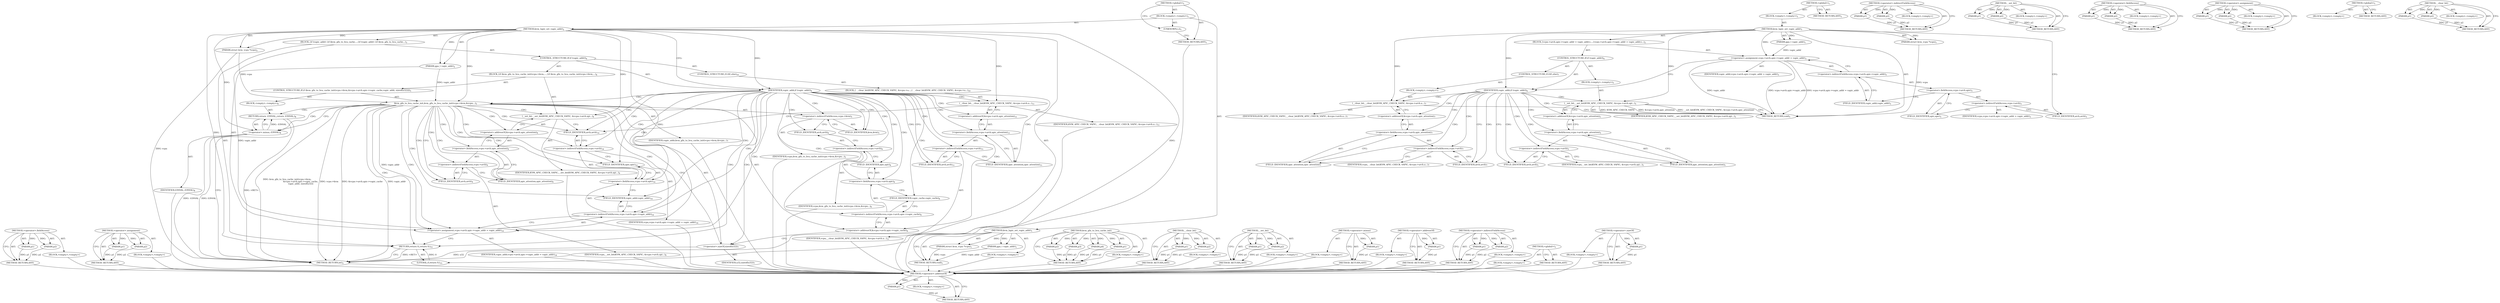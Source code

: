 digraph "&lt;operator&gt;.sizeOf" {
vulnerable_81 [label=<(METHOD,&lt;operator&gt;.addressOf)>];
vulnerable_82 [label=<(PARAM,p1)>];
vulnerable_83 [label=<(BLOCK,&lt;empty&gt;,&lt;empty&gt;)>];
vulnerable_84 [label=<(METHOD_RETURN,ANY)>];
vulnerable_6 [label=<(METHOD,&lt;global&gt;)<SUB>1</SUB>>];
vulnerable_7 [label=<(BLOCK,&lt;empty&gt;,&lt;empty&gt;)<SUB>1</SUB>>];
vulnerable_8 [label=<(METHOD,kvm_lapic_set_vapic_addr)<SUB>1</SUB>>];
vulnerable_9 [label=<(PARAM,struct kvm_vcpu *vcpu)<SUB>1</SUB>>];
vulnerable_10 [label=<(PARAM,gpa_t vapic_addr)<SUB>1</SUB>>];
vulnerable_11 [label=<(BLOCK,{
	vcpu-&gt;arch.apic-&gt;vapic_addr = vapic_addr;
	i...,{
	vcpu-&gt;arch.apic-&gt;vapic_addr = vapic_addr;
	i...)<SUB>2</SUB>>];
vulnerable_12 [label=<(&lt;operator&gt;.assignment,vcpu-&gt;arch.apic-&gt;vapic_addr = vapic_addr)<SUB>3</SUB>>];
vulnerable_13 [label=<(&lt;operator&gt;.indirectFieldAccess,vcpu-&gt;arch.apic-&gt;vapic_addr)<SUB>3</SUB>>];
vulnerable_14 [label=<(&lt;operator&gt;.fieldAccess,vcpu-&gt;arch.apic)<SUB>3</SUB>>];
vulnerable_15 [label=<(&lt;operator&gt;.indirectFieldAccess,vcpu-&gt;arch)<SUB>3</SUB>>];
vulnerable_16 [label=<(IDENTIFIER,vcpu,vcpu-&gt;arch.apic-&gt;vapic_addr = vapic_addr)<SUB>3</SUB>>];
vulnerable_17 [label=<(FIELD_IDENTIFIER,arch,arch)<SUB>3</SUB>>];
vulnerable_18 [label=<(FIELD_IDENTIFIER,apic,apic)<SUB>3</SUB>>];
vulnerable_19 [label=<(FIELD_IDENTIFIER,vapic_addr,vapic_addr)<SUB>3</SUB>>];
vulnerable_20 [label=<(IDENTIFIER,vapic_addr,vcpu-&gt;arch.apic-&gt;vapic_addr = vapic_addr)<SUB>3</SUB>>];
vulnerable_21 [label=<(CONTROL_STRUCTURE,IF,if (vapic_addr))<SUB>4</SUB>>];
vulnerable_22 [label=<(IDENTIFIER,vapic_addr,if (vapic_addr))<SUB>4</SUB>>];
vulnerable_23 [label=<(BLOCK,&lt;empty&gt;,&lt;empty&gt;)<SUB>5</SUB>>];
vulnerable_24 [label=<(__set_bit,__set_bit(KVM_APIC_CHECK_VAPIC, &amp;vcpu-&gt;arch.api...)<SUB>5</SUB>>];
vulnerable_25 [label=<(IDENTIFIER,KVM_APIC_CHECK_VAPIC,__set_bit(KVM_APIC_CHECK_VAPIC, &amp;vcpu-&gt;arch.api...)<SUB>5</SUB>>];
vulnerable_26 [label=<(&lt;operator&gt;.addressOf,&amp;vcpu-&gt;arch.apic_attention)<SUB>5</SUB>>];
vulnerable_27 [label=<(&lt;operator&gt;.fieldAccess,vcpu-&gt;arch.apic_attention)<SUB>5</SUB>>];
vulnerable_28 [label=<(&lt;operator&gt;.indirectFieldAccess,vcpu-&gt;arch)<SUB>5</SUB>>];
vulnerable_29 [label=<(IDENTIFIER,vcpu,__set_bit(KVM_APIC_CHECK_VAPIC, &amp;vcpu-&gt;arch.api...)<SUB>5</SUB>>];
vulnerable_30 [label=<(FIELD_IDENTIFIER,arch,arch)<SUB>5</SUB>>];
vulnerable_31 [label=<(FIELD_IDENTIFIER,apic_attention,apic_attention)<SUB>5</SUB>>];
vulnerable_32 [label=<(CONTROL_STRUCTURE,ELSE,else)<SUB>7</SUB>>];
vulnerable_33 [label=<(BLOCK,&lt;empty&gt;,&lt;empty&gt;)<SUB>7</SUB>>];
vulnerable_34 [label=<(__clear_bit,__clear_bit(KVM_APIC_CHECK_VAPIC, &amp;vcpu-&gt;arch.a...)<SUB>7</SUB>>];
vulnerable_35 [label=<(IDENTIFIER,KVM_APIC_CHECK_VAPIC,__clear_bit(KVM_APIC_CHECK_VAPIC, &amp;vcpu-&gt;arch.a...)<SUB>7</SUB>>];
vulnerable_36 [label=<(&lt;operator&gt;.addressOf,&amp;vcpu-&gt;arch.apic_attention)<SUB>7</SUB>>];
vulnerable_37 [label=<(&lt;operator&gt;.fieldAccess,vcpu-&gt;arch.apic_attention)<SUB>7</SUB>>];
vulnerable_38 [label=<(&lt;operator&gt;.indirectFieldAccess,vcpu-&gt;arch)<SUB>7</SUB>>];
vulnerable_39 [label=<(IDENTIFIER,vcpu,__clear_bit(KVM_APIC_CHECK_VAPIC, &amp;vcpu-&gt;arch.a...)<SUB>7</SUB>>];
vulnerable_40 [label=<(FIELD_IDENTIFIER,arch,arch)<SUB>7</SUB>>];
vulnerable_41 [label=<(FIELD_IDENTIFIER,apic_attention,apic_attention)<SUB>7</SUB>>];
vulnerable_42 [label=<(METHOD_RETURN,void)<SUB>1</SUB>>];
vulnerable_44 [label=<(METHOD_RETURN,ANY)<SUB>1</SUB>>];
vulnerable_66 [label=<(METHOD,&lt;operator&gt;.indirectFieldAccess)>];
vulnerable_67 [label=<(PARAM,p1)>];
vulnerable_68 [label=<(PARAM,p2)>];
vulnerable_69 [label=<(BLOCK,&lt;empty&gt;,&lt;empty&gt;)>];
vulnerable_70 [label=<(METHOD_RETURN,ANY)>];
vulnerable_76 [label=<(METHOD,__set_bit)>];
vulnerable_77 [label=<(PARAM,p1)>];
vulnerable_78 [label=<(PARAM,p2)>];
vulnerable_79 [label=<(BLOCK,&lt;empty&gt;,&lt;empty&gt;)>];
vulnerable_80 [label=<(METHOD_RETURN,ANY)>];
vulnerable_71 [label=<(METHOD,&lt;operator&gt;.fieldAccess)>];
vulnerable_72 [label=<(PARAM,p1)>];
vulnerable_73 [label=<(PARAM,p2)>];
vulnerable_74 [label=<(BLOCK,&lt;empty&gt;,&lt;empty&gt;)>];
vulnerable_75 [label=<(METHOD_RETURN,ANY)>];
vulnerable_61 [label=<(METHOD,&lt;operator&gt;.assignment)>];
vulnerable_62 [label=<(PARAM,p1)>];
vulnerable_63 [label=<(PARAM,p2)>];
vulnerable_64 [label=<(BLOCK,&lt;empty&gt;,&lt;empty&gt;)>];
vulnerable_65 [label=<(METHOD_RETURN,ANY)>];
vulnerable_55 [label=<(METHOD,&lt;global&gt;)<SUB>1</SUB>>];
vulnerable_56 [label=<(BLOCK,&lt;empty&gt;,&lt;empty&gt;)>];
vulnerable_57 [label=<(METHOD_RETURN,ANY)>];
vulnerable_85 [label=<(METHOD,__clear_bit)>];
vulnerable_86 [label=<(PARAM,p1)>];
vulnerable_87 [label=<(PARAM,p2)>];
vulnerable_88 [label=<(BLOCK,&lt;empty&gt;,&lt;empty&gt;)>];
vulnerable_89 [label=<(METHOD_RETURN,ANY)>];
fixed_110 [label=<(METHOD,&lt;operator&gt;.fieldAccess)>];
fixed_111 [label=<(PARAM,p1)>];
fixed_112 [label=<(PARAM,p2)>];
fixed_113 [label=<(BLOCK,&lt;empty&gt;,&lt;empty&gt;)>];
fixed_114 [label=<(METHOD_RETURN,ANY)>];
fixed_133 [label=<(METHOD,&lt;operator&gt;.assignment)>];
fixed_134 [label=<(PARAM,p1)>];
fixed_135 [label=<(PARAM,p2)>];
fixed_136 [label=<(BLOCK,&lt;empty&gt;,&lt;empty&gt;)>];
fixed_137 [label=<(METHOD_RETURN,ANY)>];
fixed_6 [label=<(METHOD,&lt;global&gt;)<SUB>1</SUB>>];
fixed_7 [label=<(BLOCK,&lt;empty&gt;,&lt;empty&gt;)<SUB>1</SUB>>];
fixed_8 [label=<(METHOD,kvm_lapic_set_vapic_addr)<SUB>1</SUB>>];
fixed_9 [label=<(PARAM,struct kvm_vcpu *vcpu)<SUB>1</SUB>>];
fixed_10 [label=<(PARAM,gpa_t vapic_addr)<SUB>1</SUB>>];
fixed_11 [label=<(BLOCK,&lt;empty&gt;,&lt;empty&gt;)>];
fixed_12 [label=<(METHOD_RETURN,void)<SUB>1</SUB>>];
fixed_14 [label=<(UNKNOWN,),))<SUB>1</SUB>>];
fixed_15 [label=<(METHOD,kvm_lapic_set_vapic_addr)<SUB>2</SUB>>];
fixed_16 [label=<(PARAM,struct kvm_vcpu *vcpu)<SUB>2</SUB>>];
fixed_17 [label=<(PARAM,gpa_t vapic_addr)<SUB>2</SUB>>];
fixed_18 [label=<(BLOCK,{
	if (vapic_addr) {
		if (kvm_gfn_to_hva_cache...,{
	if (vapic_addr) {
		if (kvm_gfn_to_hva_cache...)<SUB>3</SUB>>];
fixed_19 [label=<(CONTROL_STRUCTURE,IF,if (vapic_addr))<SUB>4</SUB>>];
fixed_20 [label=<(IDENTIFIER,vapic_addr,if (vapic_addr))<SUB>4</SUB>>];
fixed_21 [label=<(BLOCK,{
		if (kvm_gfn_to_hva_cache_init(vcpu-&gt;kvm,
		...,{
		if (kvm_gfn_to_hva_cache_init(vcpu-&gt;kvm,
		...)<SUB>4</SUB>>];
fixed_22 [label=<(CONTROL_STRUCTURE,IF,if (kvm_gfn_to_hva_cache_init(vcpu-&gt;kvm,
					&amp;vcpu-&gt;arch.apic-&gt;vapic_cache,
					vapic_addr, sizeof(u32))))<SUB>5</SUB>>];
fixed_23 [label=<(kvm_gfn_to_hva_cache_init,kvm_gfn_to_hva_cache_init(vcpu-&gt;kvm,
					&amp;vcpu...)<SUB>5</SUB>>];
fixed_24 [label=<(&lt;operator&gt;.indirectFieldAccess,vcpu-&gt;kvm)<SUB>5</SUB>>];
fixed_25 [label=<(IDENTIFIER,vcpu,kvm_gfn_to_hva_cache_init(vcpu-&gt;kvm,
					&amp;vcpu...)<SUB>5</SUB>>];
fixed_26 [label=<(FIELD_IDENTIFIER,kvm,kvm)<SUB>5</SUB>>];
fixed_27 [label=<(&lt;operator&gt;.addressOf,&amp;vcpu-&gt;arch.apic-&gt;vapic_cache)<SUB>6</SUB>>];
fixed_28 [label=<(&lt;operator&gt;.indirectFieldAccess,vcpu-&gt;arch.apic-&gt;vapic_cache)<SUB>6</SUB>>];
fixed_29 [label=<(&lt;operator&gt;.fieldAccess,vcpu-&gt;arch.apic)<SUB>6</SUB>>];
fixed_30 [label=<(&lt;operator&gt;.indirectFieldAccess,vcpu-&gt;arch)<SUB>6</SUB>>];
fixed_31 [label=<(IDENTIFIER,vcpu,kvm_gfn_to_hva_cache_init(vcpu-&gt;kvm,
					&amp;vcpu...)<SUB>6</SUB>>];
fixed_32 [label=<(FIELD_IDENTIFIER,arch,arch)<SUB>6</SUB>>];
fixed_33 [label=<(FIELD_IDENTIFIER,apic,apic)<SUB>6</SUB>>];
fixed_34 [label=<(FIELD_IDENTIFIER,vapic_cache,vapic_cache)<SUB>6</SUB>>];
fixed_35 [label=<(IDENTIFIER,vapic_addr,kvm_gfn_to_hva_cache_init(vcpu-&gt;kvm,
					&amp;vcpu...)<SUB>7</SUB>>];
fixed_36 [label=<(&lt;operator&gt;.sizeOf,sizeof(u32))<SUB>7</SUB>>];
fixed_37 [label=<(IDENTIFIER,u32,sizeof(u32))<SUB>7</SUB>>];
fixed_38 [label=<(BLOCK,&lt;empty&gt;,&lt;empty&gt;)<SUB>8</SUB>>];
fixed_39 [label=<(RETURN,return -EINVAL;,return -EINVAL;)<SUB>8</SUB>>];
fixed_40 [label=<(&lt;operator&gt;.minus,-EINVAL)<SUB>8</SUB>>];
fixed_41 [label=<(IDENTIFIER,EINVAL,-EINVAL)<SUB>8</SUB>>];
fixed_42 [label=<(__set_bit,__set_bit(KVM_APIC_CHECK_VAPIC, &amp;vcpu-&gt;arch.api...)<SUB>9</SUB>>];
fixed_43 [label=<(IDENTIFIER,KVM_APIC_CHECK_VAPIC,__set_bit(KVM_APIC_CHECK_VAPIC, &amp;vcpu-&gt;arch.api...)<SUB>9</SUB>>];
fixed_44 [label=<(&lt;operator&gt;.addressOf,&amp;vcpu-&gt;arch.apic_attention)<SUB>9</SUB>>];
fixed_45 [label=<(&lt;operator&gt;.fieldAccess,vcpu-&gt;arch.apic_attention)<SUB>9</SUB>>];
fixed_46 [label=<(&lt;operator&gt;.indirectFieldAccess,vcpu-&gt;arch)<SUB>9</SUB>>];
fixed_47 [label=<(IDENTIFIER,vcpu,__set_bit(KVM_APIC_CHECK_VAPIC, &amp;vcpu-&gt;arch.api...)<SUB>9</SUB>>];
fixed_48 [label=<(FIELD_IDENTIFIER,arch,arch)<SUB>9</SUB>>];
fixed_49 [label=<(FIELD_IDENTIFIER,apic_attention,apic_attention)<SUB>9</SUB>>];
fixed_50 [label=<(CONTROL_STRUCTURE,ELSE,else)<SUB>10</SUB>>];
fixed_51 [label=<(BLOCK,{
 		__clear_bit(KVM_APIC_CHECK_VAPIC, &amp;vcpu-&gt;a...,{
 		__clear_bit(KVM_APIC_CHECK_VAPIC, &amp;vcpu-&gt;a...)<SUB>10</SUB>>];
fixed_52 [label=<(__clear_bit,__clear_bit(KVM_APIC_CHECK_VAPIC, &amp;vcpu-&gt;arch.a...)<SUB>11</SUB>>];
fixed_53 [label=<(IDENTIFIER,KVM_APIC_CHECK_VAPIC,__clear_bit(KVM_APIC_CHECK_VAPIC, &amp;vcpu-&gt;arch.a...)<SUB>11</SUB>>];
fixed_54 [label=<(&lt;operator&gt;.addressOf,&amp;vcpu-&gt;arch.apic_attention)<SUB>11</SUB>>];
fixed_55 [label=<(&lt;operator&gt;.fieldAccess,vcpu-&gt;arch.apic_attention)<SUB>11</SUB>>];
fixed_56 [label=<(&lt;operator&gt;.indirectFieldAccess,vcpu-&gt;arch)<SUB>11</SUB>>];
fixed_57 [label=<(IDENTIFIER,vcpu,__clear_bit(KVM_APIC_CHECK_VAPIC, &amp;vcpu-&gt;arch.a...)<SUB>11</SUB>>];
fixed_58 [label=<(FIELD_IDENTIFIER,arch,arch)<SUB>11</SUB>>];
fixed_59 [label=<(FIELD_IDENTIFIER,apic_attention,apic_attention)<SUB>11</SUB>>];
fixed_60 [label=<(&lt;operator&gt;.assignment,vcpu-&gt;arch.apic-&gt;vapic_addr = vapic_addr)<SUB>14</SUB>>];
fixed_61 [label=<(&lt;operator&gt;.indirectFieldAccess,vcpu-&gt;arch.apic-&gt;vapic_addr)<SUB>14</SUB>>];
fixed_62 [label=<(&lt;operator&gt;.fieldAccess,vcpu-&gt;arch.apic)<SUB>14</SUB>>];
fixed_63 [label=<(&lt;operator&gt;.indirectFieldAccess,vcpu-&gt;arch)<SUB>14</SUB>>];
fixed_64 [label=<(IDENTIFIER,vcpu,vcpu-&gt;arch.apic-&gt;vapic_addr = vapic_addr)<SUB>14</SUB>>];
fixed_65 [label=<(FIELD_IDENTIFIER,arch,arch)<SUB>14</SUB>>];
fixed_66 [label=<(FIELD_IDENTIFIER,apic,apic)<SUB>14</SUB>>];
fixed_67 [label=<(FIELD_IDENTIFIER,vapic_addr,vapic_addr)<SUB>14</SUB>>];
fixed_68 [label=<(IDENTIFIER,vapic_addr,vcpu-&gt;arch.apic-&gt;vapic_addr = vapic_addr)<SUB>14</SUB>>];
fixed_69 [label=<(RETURN,return 0;,return 0;)<SUB>15</SUB>>];
fixed_70 [label=<(LITERAL,0,return 0;)<SUB>15</SUB>>];
fixed_71 [label=<(METHOD_RETURN,int)<SUB>2</SUB>>];
fixed_73 [label=<(METHOD_RETURN,ANY)<SUB>1</SUB>>];
fixed_94 [label=<(METHOD,kvm_gfn_to_hva_cache_init)>];
fixed_95 [label=<(PARAM,p1)>];
fixed_96 [label=<(PARAM,p2)>];
fixed_97 [label=<(PARAM,p3)>];
fixed_98 [label=<(PARAM,p4)>];
fixed_99 [label=<(BLOCK,&lt;empty&gt;,&lt;empty&gt;)>];
fixed_100 [label=<(METHOD_RETURN,ANY)>];
fixed_128 [label=<(METHOD,__clear_bit)>];
fixed_129 [label=<(PARAM,p1)>];
fixed_130 [label=<(PARAM,p2)>];
fixed_131 [label=<(BLOCK,&lt;empty&gt;,&lt;empty&gt;)>];
fixed_132 [label=<(METHOD_RETURN,ANY)>];
fixed_123 [label=<(METHOD,__set_bit)>];
fixed_124 [label=<(PARAM,p1)>];
fixed_125 [label=<(PARAM,p2)>];
fixed_126 [label=<(BLOCK,&lt;empty&gt;,&lt;empty&gt;)>];
fixed_127 [label=<(METHOD_RETURN,ANY)>];
fixed_119 [label=<(METHOD,&lt;operator&gt;.minus)>];
fixed_120 [label=<(PARAM,p1)>];
fixed_121 [label=<(BLOCK,&lt;empty&gt;,&lt;empty&gt;)>];
fixed_122 [label=<(METHOD_RETURN,ANY)>];
fixed_106 [label=<(METHOD,&lt;operator&gt;.addressOf)>];
fixed_107 [label=<(PARAM,p1)>];
fixed_108 [label=<(BLOCK,&lt;empty&gt;,&lt;empty&gt;)>];
fixed_109 [label=<(METHOD_RETURN,ANY)>];
fixed_101 [label=<(METHOD,&lt;operator&gt;.indirectFieldAccess)>];
fixed_102 [label=<(PARAM,p1)>];
fixed_103 [label=<(PARAM,p2)>];
fixed_104 [label=<(BLOCK,&lt;empty&gt;,&lt;empty&gt;)>];
fixed_105 [label=<(METHOD_RETURN,ANY)>];
fixed_88 [label=<(METHOD,&lt;global&gt;)<SUB>1</SUB>>];
fixed_89 [label=<(BLOCK,&lt;empty&gt;,&lt;empty&gt;)>];
fixed_90 [label=<(METHOD_RETURN,ANY)>];
fixed_115 [label=<(METHOD,&lt;operator&gt;.sizeOf)>];
fixed_116 [label=<(PARAM,p1)>];
fixed_117 [label=<(BLOCK,&lt;empty&gt;,&lt;empty&gt;)>];
fixed_118 [label=<(METHOD_RETURN,ANY)>];
vulnerable_81 -> vulnerable_82  [key=0, label="AST: "];
vulnerable_81 -> vulnerable_82  [key=1, label="DDG: "];
vulnerable_81 -> vulnerable_83  [key=0, label="AST: "];
vulnerable_81 -> vulnerable_84  [key=0, label="AST: "];
vulnerable_81 -> vulnerable_84  [key=1, label="CFG: "];
vulnerable_82 -> vulnerable_84  [key=0, label="DDG: p1"];
vulnerable_6 -> vulnerable_7  [key=0, label="AST: "];
vulnerable_6 -> vulnerable_44  [key=0, label="AST: "];
vulnerable_6 -> vulnerable_44  [key=1, label="CFG: "];
vulnerable_7 -> vulnerable_8  [key=0, label="AST: "];
vulnerable_8 -> vulnerable_9  [key=0, label="AST: "];
vulnerable_8 -> vulnerable_9  [key=1, label="DDG: "];
vulnerable_8 -> vulnerable_10  [key=0, label="AST: "];
vulnerable_8 -> vulnerable_10  [key=1, label="DDG: "];
vulnerable_8 -> vulnerable_11  [key=0, label="AST: "];
vulnerable_8 -> vulnerable_42  [key=0, label="AST: "];
vulnerable_8 -> vulnerable_17  [key=0, label="CFG: "];
vulnerable_8 -> vulnerable_12  [key=0, label="DDG: "];
vulnerable_8 -> vulnerable_22  [key=0, label="DDG: "];
vulnerable_8 -> vulnerable_24  [key=0, label="DDG: "];
vulnerable_8 -> vulnerable_34  [key=0, label="DDG: "];
vulnerable_9 -> vulnerable_42  [key=0, label="DDG: vcpu"];
vulnerable_10 -> vulnerable_12  [key=0, label="DDG: vapic_addr"];
vulnerable_11 -> vulnerable_12  [key=0, label="AST: "];
vulnerable_11 -> vulnerable_21  [key=0, label="AST: "];
vulnerable_12 -> vulnerable_13  [key=0, label="AST: "];
vulnerable_12 -> vulnerable_20  [key=0, label="AST: "];
vulnerable_12 -> vulnerable_22  [key=0, label="CFG: "];
vulnerable_12 -> vulnerable_42  [key=0, label="DDG: vcpu-&gt;arch.apic-&gt;vapic_addr"];
vulnerable_12 -> vulnerable_42  [key=1, label="DDG: vapic_addr"];
vulnerable_12 -> vulnerable_42  [key=2, label="DDG: vcpu-&gt;arch.apic-&gt;vapic_addr = vapic_addr"];
vulnerable_13 -> vulnerable_14  [key=0, label="AST: "];
vulnerable_13 -> vulnerable_19  [key=0, label="AST: "];
vulnerable_13 -> vulnerable_12  [key=0, label="CFG: "];
vulnerable_14 -> vulnerable_15  [key=0, label="AST: "];
vulnerable_14 -> vulnerable_18  [key=0, label="AST: "];
vulnerable_14 -> vulnerable_19  [key=0, label="CFG: "];
vulnerable_15 -> vulnerable_16  [key=0, label="AST: "];
vulnerable_15 -> vulnerable_17  [key=0, label="AST: "];
vulnerable_15 -> vulnerable_18  [key=0, label="CFG: "];
vulnerable_17 -> vulnerable_15  [key=0, label="CFG: "];
vulnerable_18 -> vulnerable_14  [key=0, label="CFG: "];
vulnerable_19 -> vulnerable_13  [key=0, label="CFG: "];
vulnerable_21 -> vulnerable_22  [key=0, label="AST: "];
vulnerable_21 -> vulnerable_23  [key=0, label="AST: "];
vulnerable_21 -> vulnerable_32  [key=0, label="AST: "];
vulnerable_22 -> vulnerable_30  [key=0, label="CFG: "];
vulnerable_22 -> vulnerable_30  [key=1, label="CDG: "];
vulnerable_22 -> vulnerable_40  [key=0, label="CFG: "];
vulnerable_22 -> vulnerable_40  [key=1, label="CDG: "];
vulnerable_22 -> vulnerable_24  [key=0, label="CDG: "];
vulnerable_22 -> vulnerable_34  [key=0, label="CDG: "];
vulnerable_22 -> vulnerable_26  [key=0, label="CDG: "];
vulnerable_22 -> vulnerable_28  [key=0, label="CDG: "];
vulnerable_22 -> vulnerable_36  [key=0, label="CDG: "];
vulnerable_22 -> vulnerable_37  [key=0, label="CDG: "];
vulnerable_22 -> vulnerable_38  [key=0, label="CDG: "];
vulnerable_22 -> vulnerable_41  [key=0, label="CDG: "];
vulnerable_22 -> vulnerable_27  [key=0, label="CDG: "];
vulnerable_22 -> vulnerable_31  [key=0, label="CDG: "];
vulnerable_23 -> vulnerable_24  [key=0, label="AST: "];
vulnerable_24 -> vulnerable_25  [key=0, label="AST: "];
vulnerable_24 -> vulnerable_26  [key=0, label="AST: "];
vulnerable_24 -> vulnerable_42  [key=0, label="CFG: "];
vulnerable_24 -> vulnerable_42  [key=1, label="DDG: KVM_APIC_CHECK_VAPIC"];
vulnerable_24 -> vulnerable_42  [key=2, label="DDG: &amp;vcpu-&gt;arch.apic_attention"];
vulnerable_24 -> vulnerable_42  [key=3, label="DDG: __set_bit(KVM_APIC_CHECK_VAPIC, &amp;vcpu-&gt;arch.apic_attention)"];
vulnerable_26 -> vulnerable_27  [key=0, label="AST: "];
vulnerable_26 -> vulnerable_24  [key=0, label="CFG: "];
vulnerable_27 -> vulnerable_28  [key=0, label="AST: "];
vulnerable_27 -> vulnerable_31  [key=0, label="AST: "];
vulnerable_27 -> vulnerable_26  [key=0, label="CFG: "];
vulnerable_28 -> vulnerable_29  [key=0, label="AST: "];
vulnerable_28 -> vulnerable_30  [key=0, label="AST: "];
vulnerable_28 -> vulnerable_31  [key=0, label="CFG: "];
vulnerable_30 -> vulnerable_28  [key=0, label="CFG: "];
vulnerable_31 -> vulnerable_27  [key=0, label="CFG: "];
vulnerable_32 -> vulnerable_33  [key=0, label="AST: "];
vulnerable_33 -> vulnerable_34  [key=0, label="AST: "];
vulnerable_34 -> vulnerable_35  [key=0, label="AST: "];
vulnerable_34 -> vulnerable_36  [key=0, label="AST: "];
vulnerable_34 -> vulnerable_42  [key=0, label="CFG: "];
vulnerable_36 -> vulnerable_37  [key=0, label="AST: "];
vulnerable_36 -> vulnerable_34  [key=0, label="CFG: "];
vulnerable_37 -> vulnerable_38  [key=0, label="AST: "];
vulnerable_37 -> vulnerable_41  [key=0, label="AST: "];
vulnerable_37 -> vulnerable_36  [key=0, label="CFG: "];
vulnerable_38 -> vulnerable_39  [key=0, label="AST: "];
vulnerable_38 -> vulnerable_40  [key=0, label="AST: "];
vulnerable_38 -> vulnerable_41  [key=0, label="CFG: "];
vulnerable_40 -> vulnerable_38  [key=0, label="CFG: "];
vulnerable_41 -> vulnerable_37  [key=0, label="CFG: "];
vulnerable_66 -> vulnerable_67  [key=0, label="AST: "];
vulnerable_66 -> vulnerable_67  [key=1, label="DDG: "];
vulnerable_66 -> vulnerable_69  [key=0, label="AST: "];
vulnerable_66 -> vulnerable_68  [key=0, label="AST: "];
vulnerable_66 -> vulnerable_68  [key=1, label="DDG: "];
vulnerable_66 -> vulnerable_70  [key=0, label="AST: "];
vulnerable_66 -> vulnerable_70  [key=1, label="CFG: "];
vulnerable_67 -> vulnerable_70  [key=0, label="DDG: p1"];
vulnerable_68 -> vulnerable_70  [key=0, label="DDG: p2"];
vulnerable_76 -> vulnerable_77  [key=0, label="AST: "];
vulnerable_76 -> vulnerable_77  [key=1, label="DDG: "];
vulnerable_76 -> vulnerable_79  [key=0, label="AST: "];
vulnerable_76 -> vulnerable_78  [key=0, label="AST: "];
vulnerable_76 -> vulnerable_78  [key=1, label="DDG: "];
vulnerable_76 -> vulnerable_80  [key=0, label="AST: "];
vulnerable_76 -> vulnerable_80  [key=1, label="CFG: "];
vulnerable_77 -> vulnerable_80  [key=0, label="DDG: p1"];
vulnerable_78 -> vulnerable_80  [key=0, label="DDG: p2"];
vulnerable_71 -> vulnerable_72  [key=0, label="AST: "];
vulnerable_71 -> vulnerable_72  [key=1, label="DDG: "];
vulnerable_71 -> vulnerable_74  [key=0, label="AST: "];
vulnerable_71 -> vulnerable_73  [key=0, label="AST: "];
vulnerable_71 -> vulnerable_73  [key=1, label="DDG: "];
vulnerable_71 -> vulnerable_75  [key=0, label="AST: "];
vulnerable_71 -> vulnerable_75  [key=1, label="CFG: "];
vulnerable_72 -> vulnerable_75  [key=0, label="DDG: p1"];
vulnerable_73 -> vulnerable_75  [key=0, label="DDG: p2"];
vulnerable_61 -> vulnerable_62  [key=0, label="AST: "];
vulnerable_61 -> vulnerable_62  [key=1, label="DDG: "];
vulnerable_61 -> vulnerable_64  [key=0, label="AST: "];
vulnerable_61 -> vulnerable_63  [key=0, label="AST: "];
vulnerable_61 -> vulnerable_63  [key=1, label="DDG: "];
vulnerable_61 -> vulnerable_65  [key=0, label="AST: "];
vulnerable_61 -> vulnerable_65  [key=1, label="CFG: "];
vulnerable_62 -> vulnerable_65  [key=0, label="DDG: p1"];
vulnerable_63 -> vulnerable_65  [key=0, label="DDG: p2"];
vulnerable_55 -> vulnerable_56  [key=0, label="AST: "];
vulnerable_55 -> vulnerable_57  [key=0, label="AST: "];
vulnerable_55 -> vulnerable_57  [key=1, label="CFG: "];
vulnerable_85 -> vulnerable_86  [key=0, label="AST: "];
vulnerable_85 -> vulnerable_86  [key=1, label="DDG: "];
vulnerable_85 -> vulnerable_88  [key=0, label="AST: "];
vulnerable_85 -> vulnerable_87  [key=0, label="AST: "];
vulnerable_85 -> vulnerable_87  [key=1, label="DDG: "];
vulnerable_85 -> vulnerable_89  [key=0, label="AST: "];
vulnerable_85 -> vulnerable_89  [key=1, label="CFG: "];
vulnerable_86 -> vulnerable_89  [key=0, label="DDG: p1"];
vulnerable_87 -> vulnerable_89  [key=0, label="DDG: p2"];
fixed_110 -> fixed_111  [key=0, label="AST: "];
fixed_110 -> fixed_111  [key=1, label="DDG: "];
fixed_110 -> fixed_113  [key=0, label="AST: "];
fixed_110 -> fixed_112  [key=0, label="AST: "];
fixed_110 -> fixed_112  [key=1, label="DDG: "];
fixed_110 -> fixed_114  [key=0, label="AST: "];
fixed_110 -> fixed_114  [key=1, label="CFG: "];
fixed_111 -> fixed_114  [key=0, label="DDG: p1"];
fixed_112 -> fixed_114  [key=0, label="DDG: p2"];
fixed_113 -> vulnerable_81  [key=0];
fixed_114 -> vulnerable_81  [key=0];
fixed_133 -> fixed_134  [key=0, label="AST: "];
fixed_133 -> fixed_134  [key=1, label="DDG: "];
fixed_133 -> fixed_136  [key=0, label="AST: "];
fixed_133 -> fixed_135  [key=0, label="AST: "];
fixed_133 -> fixed_135  [key=1, label="DDG: "];
fixed_133 -> fixed_137  [key=0, label="AST: "];
fixed_133 -> fixed_137  [key=1, label="CFG: "];
fixed_134 -> fixed_137  [key=0, label="DDG: p1"];
fixed_135 -> fixed_137  [key=0, label="DDG: p2"];
fixed_136 -> vulnerable_81  [key=0];
fixed_137 -> vulnerable_81  [key=0];
fixed_6 -> fixed_7  [key=0, label="AST: "];
fixed_6 -> fixed_73  [key=0, label="AST: "];
fixed_6 -> fixed_14  [key=0, label="CFG: "];
fixed_7 -> fixed_8  [key=0, label="AST: "];
fixed_7 -> fixed_14  [key=0, label="AST: "];
fixed_7 -> fixed_15  [key=0, label="AST: "];
fixed_8 -> fixed_9  [key=0, label="AST: "];
fixed_8 -> fixed_9  [key=1, label="DDG: "];
fixed_8 -> fixed_10  [key=0, label="AST: "];
fixed_8 -> fixed_10  [key=1, label="DDG: "];
fixed_8 -> fixed_11  [key=0, label="AST: "];
fixed_8 -> fixed_12  [key=0, label="AST: "];
fixed_8 -> fixed_12  [key=1, label="CFG: "];
fixed_9 -> fixed_12  [key=0, label="DDG: vcpu"];
fixed_10 -> fixed_12  [key=0, label="DDG: vapic_addr"];
fixed_11 -> vulnerable_81  [key=0];
fixed_12 -> vulnerable_81  [key=0];
fixed_14 -> fixed_73  [key=0, label="CFG: "];
fixed_15 -> fixed_16  [key=0, label="AST: "];
fixed_15 -> fixed_16  [key=1, label="DDG: "];
fixed_15 -> fixed_17  [key=0, label="AST: "];
fixed_15 -> fixed_17  [key=1, label="DDG: "];
fixed_15 -> fixed_18  [key=0, label="AST: "];
fixed_15 -> fixed_71  [key=0, label="AST: "];
fixed_15 -> fixed_20  [key=0, label="CFG: "];
fixed_15 -> fixed_20  [key=1, label="DDG: "];
fixed_15 -> fixed_60  [key=0, label="DDG: "];
fixed_15 -> fixed_69  [key=0, label="DDG: "];
fixed_15 -> fixed_70  [key=0, label="DDG: "];
fixed_15 -> fixed_42  [key=0, label="DDG: "];
fixed_15 -> fixed_23  [key=0, label="DDG: "];
fixed_15 -> fixed_52  [key=0, label="DDG: "];
fixed_15 -> fixed_40  [key=0, label="DDG: "];
fixed_16 -> fixed_71  [key=0, label="DDG: vcpu"];
fixed_16 -> fixed_23  [key=0, label="DDG: vcpu"];
fixed_17 -> fixed_60  [key=0, label="DDG: vapic_addr"];
fixed_17 -> fixed_23  [key=0, label="DDG: vapic_addr"];
fixed_18 -> fixed_19  [key=0, label="AST: "];
fixed_18 -> fixed_60  [key=0, label="AST: "];
fixed_18 -> fixed_69  [key=0, label="AST: "];
fixed_19 -> fixed_20  [key=0, label="AST: "];
fixed_19 -> fixed_21  [key=0, label="AST: "];
fixed_19 -> fixed_50  [key=0, label="AST: "];
fixed_20 -> fixed_26  [key=0, label="CFG: "];
fixed_20 -> fixed_26  [key=1, label="CDG: "];
fixed_20 -> fixed_58  [key=0, label="CFG: "];
fixed_20 -> fixed_58  [key=1, label="CDG: "];
fixed_20 -> fixed_24  [key=0, label="CDG: "];
fixed_20 -> fixed_30  [key=0, label="CDG: "];
fixed_20 -> fixed_34  [key=0, label="CDG: "];
fixed_20 -> fixed_32  [key=0, label="CDG: "];
fixed_20 -> fixed_60  [key=0, label="CDG: "];
fixed_20 -> fixed_33  [key=0, label="CDG: "];
fixed_20 -> fixed_61  [key=0, label="CDG: "];
fixed_20 -> fixed_23  [key=0, label="CDG: "];
fixed_20 -> fixed_28  [key=0, label="CDG: "];
fixed_20 -> fixed_66  [key=0, label="CDG: "];
fixed_20 -> fixed_36  [key=0, label="CDG: "];
fixed_20 -> fixed_52  [key=0, label="CDG: "];
fixed_20 -> fixed_56  [key=0, label="CDG: "];
fixed_20 -> fixed_69  [key=0, label="CDG: "];
fixed_20 -> fixed_67  [key=0, label="CDG: "];
fixed_20 -> fixed_27  [key=0, label="CDG: "];
fixed_20 -> fixed_63  [key=0, label="CDG: "];
fixed_20 -> fixed_29  [key=0, label="CDG: "];
fixed_20 -> fixed_65  [key=0, label="CDG: "];
fixed_20 -> fixed_59  [key=0, label="CDG: "];
fixed_20 -> fixed_55  [key=0, label="CDG: "];
fixed_20 -> fixed_54  [key=0, label="CDG: "];
fixed_20 -> fixed_62  [key=0, label="CDG: "];
fixed_21 -> fixed_22  [key=0, label="AST: "];
fixed_21 -> fixed_42  [key=0, label="AST: "];
fixed_22 -> fixed_23  [key=0, label="AST: "];
fixed_22 -> fixed_38  [key=0, label="AST: "];
fixed_23 -> fixed_24  [key=0, label="AST: "];
fixed_23 -> fixed_27  [key=0, label="AST: "];
fixed_23 -> fixed_35  [key=0, label="AST: "];
fixed_23 -> fixed_36  [key=0, label="AST: "];
fixed_23 -> fixed_40  [key=0, label="CFG: "];
fixed_23 -> fixed_40  [key=1, label="CDG: "];
fixed_23 -> fixed_48  [key=0, label="CFG: "];
fixed_23 -> fixed_48  [key=1, label="CDG: "];
fixed_23 -> fixed_71  [key=0, label="DDG: vcpu-&gt;kvm"];
fixed_23 -> fixed_71  [key=1, label="DDG: &amp;vcpu-&gt;arch.apic-&gt;vapic_cache"];
fixed_23 -> fixed_71  [key=2, label="DDG: vapic_addr"];
fixed_23 -> fixed_71  [key=3, label="DDG: kvm_gfn_to_hva_cache_init(vcpu-&gt;kvm,
					&amp;vcpu-&gt;arch.apic-&gt;vapic_cache,
					vapic_addr, sizeof(u32))"];
fixed_23 -> fixed_60  [key=0, label="DDG: vapic_addr"];
fixed_23 -> fixed_60  [key=1, label="CDG: "];
fixed_23 -> fixed_49  [key=0, label="CDG: "];
fixed_23 -> fixed_61  [key=0, label="CDG: "];
fixed_23 -> fixed_42  [key=0, label="CDG: "];
fixed_23 -> fixed_66  [key=0, label="CDG: "];
fixed_23 -> fixed_46  [key=0, label="CDG: "];
fixed_23 -> fixed_69  [key=0, label="CDG: "];
fixed_23 -> fixed_67  [key=0, label="CDG: "];
fixed_23 -> fixed_45  [key=0, label="CDG: "];
fixed_23 -> fixed_63  [key=0, label="CDG: "];
fixed_23 -> fixed_65  [key=0, label="CDG: "];
fixed_23 -> fixed_44  [key=0, label="CDG: "];
fixed_23 -> fixed_62  [key=0, label="CDG: "];
fixed_23 -> fixed_39  [key=0, label="CDG: "];
fixed_24 -> fixed_25  [key=0, label="AST: "];
fixed_24 -> fixed_26  [key=0, label="AST: "];
fixed_24 -> fixed_32  [key=0, label="CFG: "];
fixed_25 -> vulnerable_81  [key=0];
fixed_26 -> fixed_24  [key=0, label="CFG: "];
fixed_27 -> fixed_28  [key=0, label="AST: "];
fixed_27 -> fixed_36  [key=0, label="CFG: "];
fixed_28 -> fixed_29  [key=0, label="AST: "];
fixed_28 -> fixed_34  [key=0, label="AST: "];
fixed_28 -> fixed_27  [key=0, label="CFG: "];
fixed_29 -> fixed_30  [key=0, label="AST: "];
fixed_29 -> fixed_33  [key=0, label="AST: "];
fixed_29 -> fixed_34  [key=0, label="CFG: "];
fixed_30 -> fixed_31  [key=0, label="AST: "];
fixed_30 -> fixed_32  [key=0, label="AST: "];
fixed_30 -> fixed_33  [key=0, label="CFG: "];
fixed_31 -> vulnerable_81  [key=0];
fixed_32 -> fixed_30  [key=0, label="CFG: "];
fixed_33 -> fixed_29  [key=0, label="CFG: "];
fixed_34 -> fixed_28  [key=0, label="CFG: "];
fixed_35 -> vulnerable_81  [key=0];
fixed_36 -> fixed_37  [key=0, label="AST: "];
fixed_36 -> fixed_23  [key=0, label="CFG: "];
fixed_36 -> fixed_71  [key=0, label="DDG: u32"];
fixed_37 -> vulnerable_81  [key=0];
fixed_38 -> fixed_39  [key=0, label="AST: "];
fixed_39 -> fixed_40  [key=0, label="AST: "];
fixed_39 -> fixed_71  [key=0, label="CFG: "];
fixed_39 -> fixed_71  [key=1, label="DDG: &lt;RET&gt;"];
fixed_40 -> fixed_41  [key=0, label="AST: "];
fixed_40 -> fixed_39  [key=0, label="CFG: "];
fixed_40 -> fixed_39  [key=1, label="DDG: -EINVAL"];
fixed_40 -> fixed_71  [key=0, label="DDG: EINVAL"];
fixed_40 -> fixed_71  [key=1, label="DDG: -EINVAL"];
fixed_41 -> vulnerable_81  [key=0];
fixed_42 -> fixed_43  [key=0, label="AST: "];
fixed_42 -> fixed_44  [key=0, label="AST: "];
fixed_42 -> fixed_65  [key=0, label="CFG: "];
fixed_43 -> vulnerable_81  [key=0];
fixed_44 -> fixed_45  [key=0, label="AST: "];
fixed_44 -> fixed_42  [key=0, label="CFG: "];
fixed_45 -> fixed_46  [key=0, label="AST: "];
fixed_45 -> fixed_49  [key=0, label="AST: "];
fixed_45 -> fixed_44  [key=0, label="CFG: "];
fixed_46 -> fixed_47  [key=0, label="AST: "];
fixed_46 -> fixed_48  [key=0, label="AST: "];
fixed_46 -> fixed_49  [key=0, label="CFG: "];
fixed_47 -> vulnerable_81  [key=0];
fixed_48 -> fixed_46  [key=0, label="CFG: "];
fixed_49 -> fixed_45  [key=0, label="CFG: "];
fixed_50 -> fixed_51  [key=0, label="AST: "];
fixed_51 -> fixed_52  [key=0, label="AST: "];
fixed_52 -> fixed_53  [key=0, label="AST: "];
fixed_52 -> fixed_54  [key=0, label="AST: "];
fixed_52 -> fixed_65  [key=0, label="CFG: "];
fixed_53 -> vulnerable_81  [key=0];
fixed_54 -> fixed_55  [key=0, label="AST: "];
fixed_54 -> fixed_52  [key=0, label="CFG: "];
fixed_55 -> fixed_56  [key=0, label="AST: "];
fixed_55 -> fixed_59  [key=0, label="AST: "];
fixed_55 -> fixed_54  [key=0, label="CFG: "];
fixed_56 -> fixed_57  [key=0, label="AST: "];
fixed_56 -> fixed_58  [key=0, label="AST: "];
fixed_56 -> fixed_59  [key=0, label="CFG: "];
fixed_57 -> vulnerable_81  [key=0];
fixed_58 -> fixed_56  [key=0, label="CFG: "];
fixed_59 -> fixed_55  [key=0, label="CFG: "];
fixed_60 -> fixed_61  [key=0, label="AST: "];
fixed_60 -> fixed_68  [key=0, label="AST: "];
fixed_60 -> fixed_69  [key=0, label="CFG: "];
fixed_61 -> fixed_62  [key=0, label="AST: "];
fixed_61 -> fixed_67  [key=0, label="AST: "];
fixed_61 -> fixed_60  [key=0, label="CFG: "];
fixed_62 -> fixed_63  [key=0, label="AST: "];
fixed_62 -> fixed_66  [key=0, label="AST: "];
fixed_62 -> fixed_67  [key=0, label="CFG: "];
fixed_63 -> fixed_64  [key=0, label="AST: "];
fixed_63 -> fixed_65  [key=0, label="AST: "];
fixed_63 -> fixed_66  [key=0, label="CFG: "];
fixed_64 -> vulnerable_81  [key=0];
fixed_65 -> fixed_63  [key=0, label="CFG: "];
fixed_66 -> fixed_62  [key=0, label="CFG: "];
fixed_67 -> fixed_61  [key=0, label="CFG: "];
fixed_68 -> vulnerable_81  [key=0];
fixed_69 -> fixed_70  [key=0, label="AST: "];
fixed_69 -> fixed_71  [key=0, label="CFG: "];
fixed_69 -> fixed_71  [key=1, label="DDG: &lt;RET&gt;"];
fixed_70 -> fixed_69  [key=0, label="DDG: 0"];
fixed_71 -> vulnerable_81  [key=0];
fixed_73 -> vulnerable_81  [key=0];
fixed_94 -> fixed_95  [key=0, label="AST: "];
fixed_94 -> fixed_95  [key=1, label="DDG: "];
fixed_94 -> fixed_99  [key=0, label="AST: "];
fixed_94 -> fixed_96  [key=0, label="AST: "];
fixed_94 -> fixed_96  [key=1, label="DDG: "];
fixed_94 -> fixed_100  [key=0, label="AST: "];
fixed_94 -> fixed_100  [key=1, label="CFG: "];
fixed_94 -> fixed_97  [key=0, label="AST: "];
fixed_94 -> fixed_97  [key=1, label="DDG: "];
fixed_94 -> fixed_98  [key=0, label="AST: "];
fixed_94 -> fixed_98  [key=1, label="DDG: "];
fixed_95 -> fixed_100  [key=0, label="DDG: p1"];
fixed_96 -> fixed_100  [key=0, label="DDG: p2"];
fixed_97 -> fixed_100  [key=0, label="DDG: p3"];
fixed_98 -> fixed_100  [key=0, label="DDG: p4"];
fixed_99 -> vulnerable_81  [key=0];
fixed_100 -> vulnerable_81  [key=0];
fixed_128 -> fixed_129  [key=0, label="AST: "];
fixed_128 -> fixed_129  [key=1, label="DDG: "];
fixed_128 -> fixed_131  [key=0, label="AST: "];
fixed_128 -> fixed_130  [key=0, label="AST: "];
fixed_128 -> fixed_130  [key=1, label="DDG: "];
fixed_128 -> fixed_132  [key=0, label="AST: "];
fixed_128 -> fixed_132  [key=1, label="CFG: "];
fixed_129 -> fixed_132  [key=0, label="DDG: p1"];
fixed_130 -> fixed_132  [key=0, label="DDG: p2"];
fixed_131 -> vulnerable_81  [key=0];
fixed_132 -> vulnerable_81  [key=0];
fixed_123 -> fixed_124  [key=0, label="AST: "];
fixed_123 -> fixed_124  [key=1, label="DDG: "];
fixed_123 -> fixed_126  [key=0, label="AST: "];
fixed_123 -> fixed_125  [key=0, label="AST: "];
fixed_123 -> fixed_125  [key=1, label="DDG: "];
fixed_123 -> fixed_127  [key=0, label="AST: "];
fixed_123 -> fixed_127  [key=1, label="CFG: "];
fixed_124 -> fixed_127  [key=0, label="DDG: p1"];
fixed_125 -> fixed_127  [key=0, label="DDG: p2"];
fixed_126 -> vulnerable_81  [key=0];
fixed_127 -> vulnerable_81  [key=0];
fixed_119 -> fixed_120  [key=0, label="AST: "];
fixed_119 -> fixed_120  [key=1, label="DDG: "];
fixed_119 -> fixed_121  [key=0, label="AST: "];
fixed_119 -> fixed_122  [key=0, label="AST: "];
fixed_119 -> fixed_122  [key=1, label="CFG: "];
fixed_120 -> fixed_122  [key=0, label="DDG: p1"];
fixed_121 -> vulnerable_81  [key=0];
fixed_122 -> vulnerable_81  [key=0];
fixed_106 -> fixed_107  [key=0, label="AST: "];
fixed_106 -> fixed_107  [key=1, label="DDG: "];
fixed_106 -> fixed_108  [key=0, label="AST: "];
fixed_106 -> fixed_109  [key=0, label="AST: "];
fixed_106 -> fixed_109  [key=1, label="CFG: "];
fixed_107 -> fixed_109  [key=0, label="DDG: p1"];
fixed_108 -> vulnerable_81  [key=0];
fixed_109 -> vulnerable_81  [key=0];
fixed_101 -> fixed_102  [key=0, label="AST: "];
fixed_101 -> fixed_102  [key=1, label="DDG: "];
fixed_101 -> fixed_104  [key=0, label="AST: "];
fixed_101 -> fixed_103  [key=0, label="AST: "];
fixed_101 -> fixed_103  [key=1, label="DDG: "];
fixed_101 -> fixed_105  [key=0, label="AST: "];
fixed_101 -> fixed_105  [key=1, label="CFG: "];
fixed_102 -> fixed_105  [key=0, label="DDG: p1"];
fixed_103 -> fixed_105  [key=0, label="DDG: p2"];
fixed_104 -> vulnerable_81  [key=0];
fixed_105 -> vulnerable_81  [key=0];
fixed_88 -> fixed_89  [key=0, label="AST: "];
fixed_88 -> fixed_90  [key=0, label="AST: "];
fixed_88 -> fixed_90  [key=1, label="CFG: "];
fixed_89 -> vulnerable_81  [key=0];
fixed_90 -> vulnerable_81  [key=0];
fixed_115 -> fixed_116  [key=0, label="AST: "];
fixed_115 -> fixed_116  [key=1, label="DDG: "];
fixed_115 -> fixed_117  [key=0, label="AST: "];
fixed_115 -> fixed_118  [key=0, label="AST: "];
fixed_115 -> fixed_118  [key=1, label="CFG: "];
fixed_116 -> fixed_118  [key=0, label="DDG: p1"];
fixed_117 -> vulnerable_81  [key=0];
fixed_118 -> vulnerable_81  [key=0];
}
